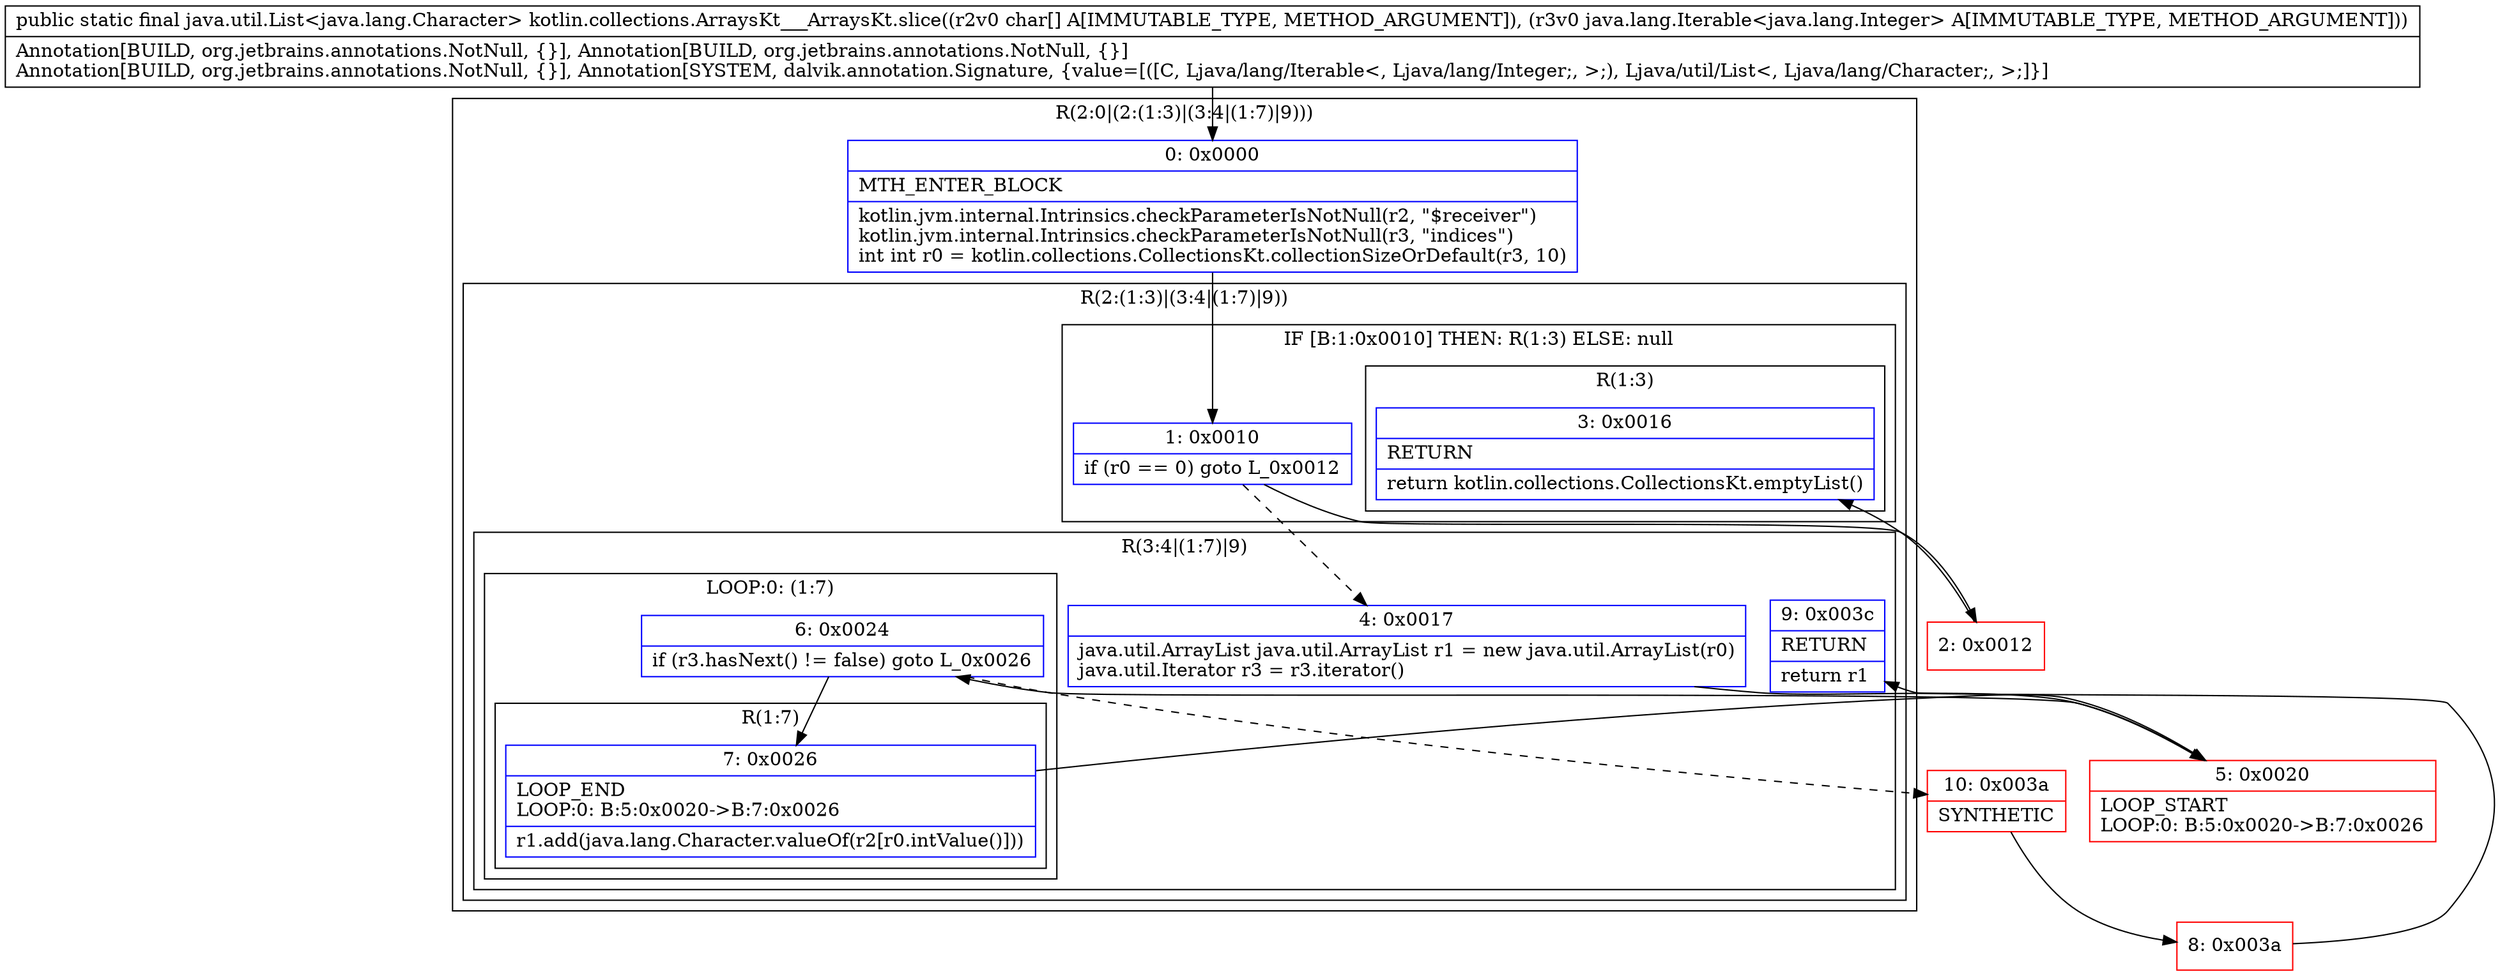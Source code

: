 digraph "CFG forkotlin.collections.ArraysKt___ArraysKt.slice([CLjava\/lang\/Iterable;)Ljava\/util\/List;" {
subgraph cluster_Region_458631011 {
label = "R(2:0|(2:(1:3)|(3:4|(1:7)|9)))";
node [shape=record,color=blue];
Node_0 [shape=record,label="{0\:\ 0x0000|MTH_ENTER_BLOCK\l|kotlin.jvm.internal.Intrinsics.checkParameterIsNotNull(r2, \"$receiver\")\lkotlin.jvm.internal.Intrinsics.checkParameterIsNotNull(r3, \"indices\")\lint int r0 = kotlin.collections.CollectionsKt.collectionSizeOrDefault(r3, 10)\l}"];
subgraph cluster_Region_172684578 {
label = "R(2:(1:3)|(3:4|(1:7)|9))";
node [shape=record,color=blue];
subgraph cluster_IfRegion_1365763347 {
label = "IF [B:1:0x0010] THEN: R(1:3) ELSE: null";
node [shape=record,color=blue];
Node_1 [shape=record,label="{1\:\ 0x0010|if (r0 == 0) goto L_0x0012\l}"];
subgraph cluster_Region_1395227270 {
label = "R(1:3)";
node [shape=record,color=blue];
Node_3 [shape=record,label="{3\:\ 0x0016|RETURN\l|return kotlin.collections.CollectionsKt.emptyList()\l}"];
}
}
subgraph cluster_Region_1884043543 {
label = "R(3:4|(1:7)|9)";
node [shape=record,color=blue];
Node_4 [shape=record,label="{4\:\ 0x0017|java.util.ArrayList java.util.ArrayList r1 = new java.util.ArrayList(r0)\ljava.util.Iterator r3 = r3.iterator()\l}"];
subgraph cluster_LoopRegion_1104120391 {
label = "LOOP:0: (1:7)";
node [shape=record,color=blue];
Node_6 [shape=record,label="{6\:\ 0x0024|if (r3.hasNext() != false) goto L_0x0026\l}"];
subgraph cluster_Region_1030350972 {
label = "R(1:7)";
node [shape=record,color=blue];
Node_7 [shape=record,label="{7\:\ 0x0026|LOOP_END\lLOOP:0: B:5:0x0020\-\>B:7:0x0026\l|r1.add(java.lang.Character.valueOf(r2[r0.intValue()]))\l}"];
}
}
Node_9 [shape=record,label="{9\:\ 0x003c|RETURN\l|return r1\l}"];
}
}
}
Node_2 [shape=record,color=red,label="{2\:\ 0x0012}"];
Node_5 [shape=record,color=red,label="{5\:\ 0x0020|LOOP_START\lLOOP:0: B:5:0x0020\-\>B:7:0x0026\l}"];
Node_8 [shape=record,color=red,label="{8\:\ 0x003a}"];
Node_10 [shape=record,color=red,label="{10\:\ 0x003a|SYNTHETIC\l}"];
MethodNode[shape=record,label="{public static final java.util.List\<java.lang.Character\> kotlin.collections.ArraysKt___ArraysKt.slice((r2v0 char[] A[IMMUTABLE_TYPE, METHOD_ARGUMENT]), (r3v0 java.lang.Iterable\<java.lang.Integer\> A[IMMUTABLE_TYPE, METHOD_ARGUMENT]))  | Annotation[BUILD, org.jetbrains.annotations.NotNull, \{\}], Annotation[BUILD, org.jetbrains.annotations.NotNull, \{\}]\lAnnotation[BUILD, org.jetbrains.annotations.NotNull, \{\}], Annotation[SYSTEM, dalvik.annotation.Signature, \{value=[([C, Ljava\/lang\/Iterable\<, Ljava\/lang\/Integer;, \>;), Ljava\/util\/List\<, Ljava\/lang\/Character;, \>;]\}]\l}"];
MethodNode -> Node_0;
Node_0 -> Node_1;
Node_1 -> Node_2;
Node_1 -> Node_4[style=dashed];
Node_4 -> Node_5;
Node_6 -> Node_7;
Node_6 -> Node_10[style=dashed];
Node_7 -> Node_5;
Node_2 -> Node_3;
Node_5 -> Node_6;
Node_8 -> Node_9;
Node_10 -> Node_8;
}

